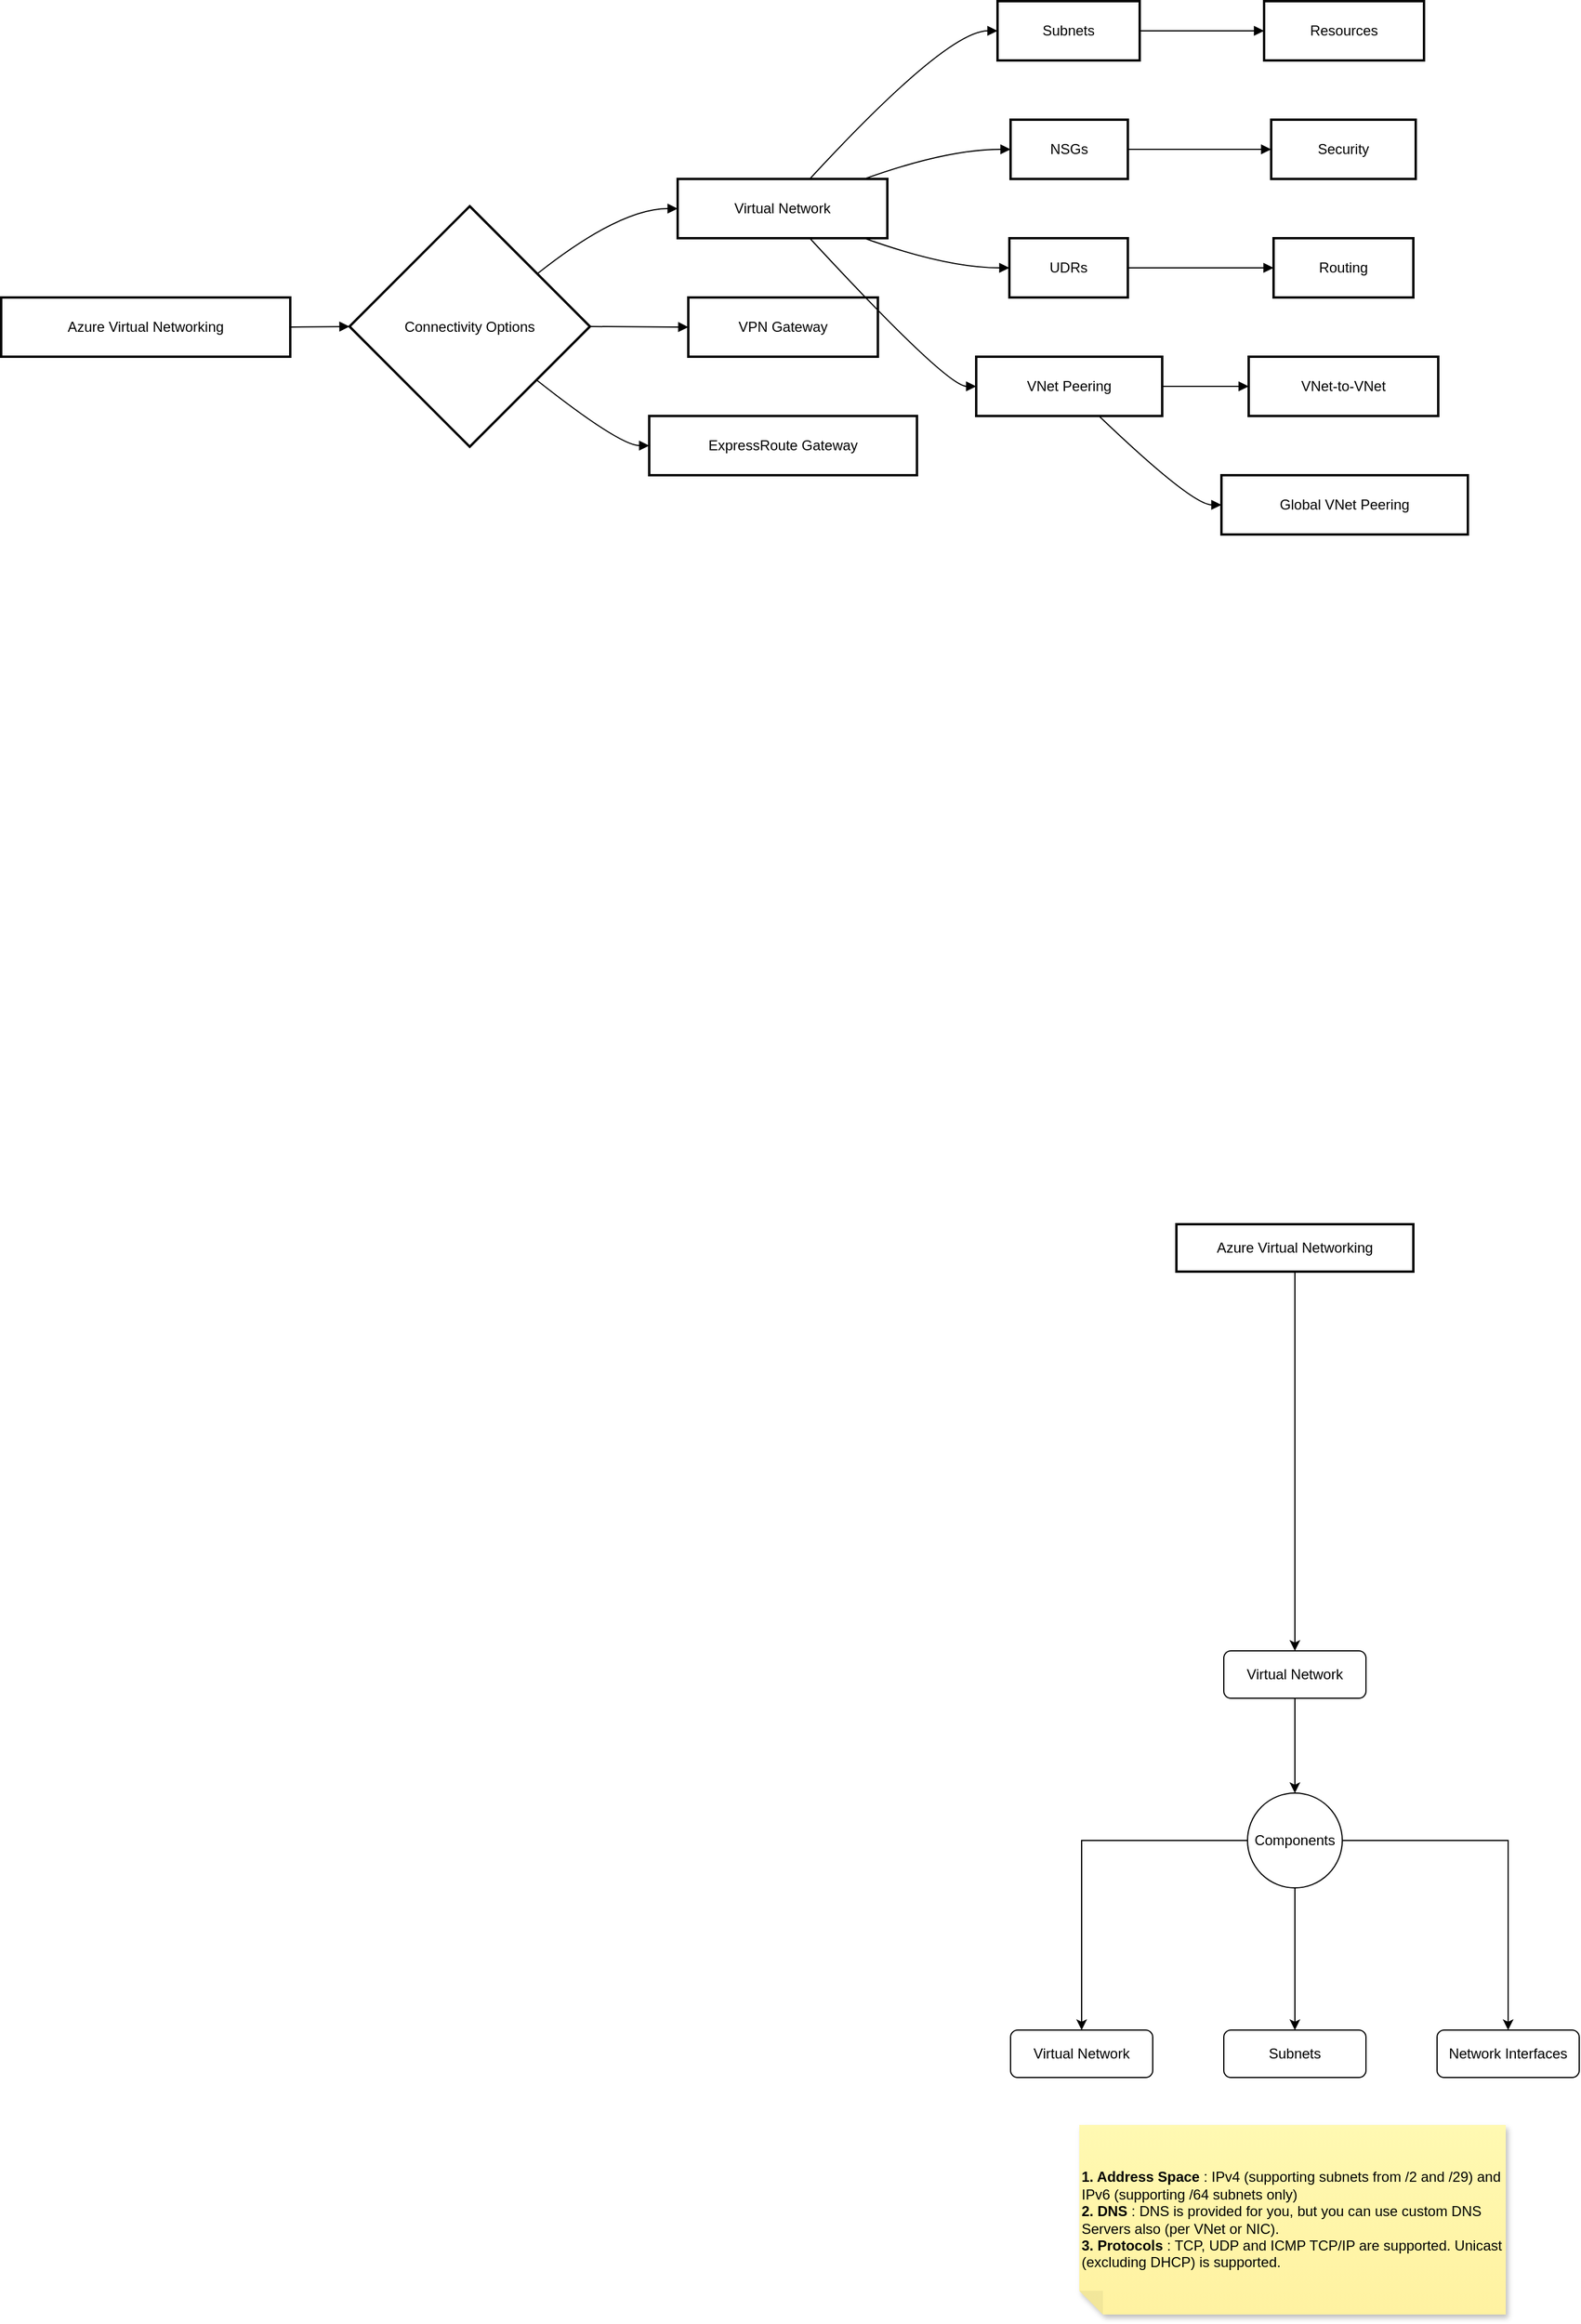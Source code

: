 <mxfile version="24.9.1">
  <diagram name="Virtual Networks" id="xwKyhlcGY5mZqGabK36-">
    <mxGraphModel dx="1728" dy="985" grid="1" gridSize="10" guides="1" tooltips="1" connect="1" arrows="1" fold="1" page="1" pageScale="1" pageWidth="1100" pageHeight="850" math="0" shadow="0">
      <root>
        <mxCell id="0" />
        <mxCell id="1" parent="0" />
        <mxCell id="2" value="Azure Virtual Networking" style="whiteSpace=wrap;strokeWidth=2;" parent="1" vertex="1">
          <mxGeometry x="8" y="258" width="244" height="50" as="geometry" />
        </mxCell>
        <mxCell id="3" value="Connectivity Options" style="rhombus;strokeWidth=2;whiteSpace=wrap;" parent="1" vertex="1">
          <mxGeometry x="302" y="181" width="203" height="203" as="geometry" />
        </mxCell>
        <mxCell id="4" value="Virtual Network" style="whiteSpace=wrap;strokeWidth=2;" parent="1" vertex="1">
          <mxGeometry x="579" y="158" width="177" height="50" as="geometry" />
        </mxCell>
        <mxCell id="5" value="VPN Gateway" style="whiteSpace=wrap;strokeWidth=2;" parent="1" vertex="1">
          <mxGeometry x="588" y="258" width="160" height="50" as="geometry" />
        </mxCell>
        <mxCell id="6" value="ExpressRoute Gateway" style="whiteSpace=wrap;strokeWidth=2;" parent="1" vertex="1">
          <mxGeometry x="555" y="358" width="226" height="50" as="geometry" />
        </mxCell>
        <mxCell id="7" value="Subnets" style="whiteSpace=wrap;strokeWidth=2;" parent="1" vertex="1">
          <mxGeometry x="849" y="8" width="120" height="50" as="geometry" />
        </mxCell>
        <mxCell id="8" value="NSGs" style="whiteSpace=wrap;strokeWidth=2;" parent="1" vertex="1">
          <mxGeometry x="860" y="108" width="99" height="50" as="geometry" />
        </mxCell>
        <mxCell id="9" value="UDRs" style="whiteSpace=wrap;strokeWidth=2;" parent="1" vertex="1">
          <mxGeometry x="859" y="208" width="100" height="50" as="geometry" />
        </mxCell>
        <mxCell id="10" value="VNet Peering" style="whiteSpace=wrap;strokeWidth=2;" parent="1" vertex="1">
          <mxGeometry x="831" y="308" width="157" height="50" as="geometry" />
        </mxCell>
        <mxCell id="11" value="Resources" style="whiteSpace=wrap;strokeWidth=2;" parent="1" vertex="1">
          <mxGeometry x="1074" y="8" width="135" height="50" as="geometry" />
        </mxCell>
        <mxCell id="12" value="Security" style="whiteSpace=wrap;strokeWidth=2;" parent="1" vertex="1">
          <mxGeometry x="1080" y="108" width="122" height="50" as="geometry" />
        </mxCell>
        <mxCell id="13" value="Routing" style="whiteSpace=wrap;strokeWidth=2;" parent="1" vertex="1">
          <mxGeometry x="1082" y="208" width="118" height="50" as="geometry" />
        </mxCell>
        <mxCell id="14" value="VNet-to-VNet" style="whiteSpace=wrap;strokeWidth=2;" parent="1" vertex="1">
          <mxGeometry x="1061" y="308" width="160" height="50" as="geometry" />
        </mxCell>
        <mxCell id="15" value="Global VNet Peering" style="whiteSpace=wrap;strokeWidth=2;" parent="1" vertex="1">
          <mxGeometry x="1038" y="408" width="208" height="50" as="geometry" />
        </mxCell>
        <mxCell id="16" value="" style="curved=1;startArrow=none;endArrow=block;exitX=1;exitY=0.5;entryX=0;entryY=0.5;" parent="1" source="2" target="3" edge="1">
          <mxGeometry relative="1" as="geometry">
            <Array as="points" />
          </mxGeometry>
        </mxCell>
        <mxCell id="17" value="" style="curved=1;startArrow=none;endArrow=block;exitX=1;exitY=0.11;entryX=0;entryY=0.5;" parent="1" source="3" target="4" edge="1">
          <mxGeometry relative="1" as="geometry">
            <Array as="points">
              <mxPoint x="530" y="183" />
            </Array>
          </mxGeometry>
        </mxCell>
        <mxCell id="18" value="" style="curved=1;startArrow=none;endArrow=block;exitX=1;exitY=0.5;entryX=0;entryY=0.5;" parent="1" source="3" target="5" edge="1">
          <mxGeometry relative="1" as="geometry">
            <Array as="points" />
          </mxGeometry>
        </mxCell>
        <mxCell id="19" value="" style="curved=1;startArrow=none;endArrow=block;exitX=1;exitY=0.9;entryX=0;entryY=0.5;" parent="1" source="3" target="6" edge="1">
          <mxGeometry relative="1" as="geometry">
            <Array as="points">
              <mxPoint x="530" y="383" />
            </Array>
          </mxGeometry>
        </mxCell>
        <mxCell id="20" value="" style="curved=1;startArrow=none;endArrow=block;exitX=0.63;exitY=0;entryX=0;entryY=0.5;" parent="1" source="4" target="7" edge="1">
          <mxGeometry relative="1" as="geometry">
            <Array as="points">
              <mxPoint x="806" y="33" />
            </Array>
          </mxGeometry>
        </mxCell>
        <mxCell id="21" value="" style="curved=1;startArrow=none;endArrow=block;exitX=0.89;exitY=0;entryX=0;entryY=0.5;" parent="1" source="4" target="8" edge="1">
          <mxGeometry relative="1" as="geometry">
            <Array as="points">
              <mxPoint x="806" y="133" />
            </Array>
          </mxGeometry>
        </mxCell>
        <mxCell id="22" value="" style="curved=1;startArrow=none;endArrow=block;exitX=0.89;exitY=1;entryX=0;entryY=0.5;" parent="1" source="4" target="9" edge="1">
          <mxGeometry relative="1" as="geometry">
            <Array as="points">
              <mxPoint x="806" y="233" />
            </Array>
          </mxGeometry>
        </mxCell>
        <mxCell id="23" value="" style="curved=1;startArrow=none;endArrow=block;exitX=0.63;exitY=1;entryX=0;entryY=0.5;" parent="1" source="4" target="10" edge="1">
          <mxGeometry relative="1" as="geometry">
            <Array as="points">
              <mxPoint x="806" y="333" />
            </Array>
          </mxGeometry>
        </mxCell>
        <mxCell id="24" value="" style="curved=1;startArrow=none;endArrow=block;exitX=1;exitY=0.5;entryX=0;entryY=0.5;" parent="1" source="7" target="11" edge="1">
          <mxGeometry relative="1" as="geometry">
            <Array as="points" />
          </mxGeometry>
        </mxCell>
        <mxCell id="25" value="" style="curved=1;startArrow=none;endArrow=block;exitX=1;exitY=0.5;entryX=0;entryY=0.5;" parent="1" source="8" target="12" edge="1">
          <mxGeometry relative="1" as="geometry">
            <Array as="points" />
          </mxGeometry>
        </mxCell>
        <mxCell id="26" value="" style="curved=1;startArrow=none;endArrow=block;exitX=1;exitY=0.5;entryX=0;entryY=0.5;" parent="1" source="9" target="13" edge="1">
          <mxGeometry relative="1" as="geometry">
            <Array as="points" />
          </mxGeometry>
        </mxCell>
        <mxCell id="27" value="" style="curved=1;startArrow=none;endArrow=block;exitX=1;exitY=0.5;entryX=0;entryY=0.5;" parent="1" source="10" target="14" edge="1">
          <mxGeometry relative="1" as="geometry">
            <Array as="points" />
          </mxGeometry>
        </mxCell>
        <mxCell id="28" value="" style="curved=1;startArrow=none;endArrow=block;exitX=0.66;exitY=1;entryX=0;entryY=0.5;" parent="1" source="10" target="15" edge="1">
          <mxGeometry relative="1" as="geometry">
            <Array as="points">
              <mxPoint x="1013" y="433" />
            </Array>
          </mxGeometry>
        </mxCell>
        <mxCell id="1B5nOFQUwSh8O8ZnLM8u-30" value="" style="edgeStyle=orthogonalEdgeStyle;rounded=0;orthogonalLoop=1;jettySize=auto;html=1;" edge="1" parent="1" source="1B5nOFQUwSh8O8ZnLM8u-28" target="1B5nOFQUwSh8O8ZnLM8u-31">
          <mxGeometry relative="1" as="geometry">
            <mxPoint x="1100" y="1400" as="targetPoint" />
          </mxGeometry>
        </mxCell>
        <mxCell id="1B5nOFQUwSh8O8ZnLM8u-28" value="Azure Virtual Networking" style="whiteSpace=wrap;strokeWidth=2;" vertex="1" parent="1">
          <mxGeometry x="1000" y="1040" width="200" height="40" as="geometry" />
        </mxCell>
        <mxCell id="1B5nOFQUwSh8O8ZnLM8u-33" value="" style="edgeStyle=orthogonalEdgeStyle;rounded=0;orthogonalLoop=1;jettySize=auto;html=1;" edge="1" parent="1" source="1B5nOFQUwSh8O8ZnLM8u-31" target="1B5nOFQUwSh8O8ZnLM8u-32">
          <mxGeometry relative="1" as="geometry" />
        </mxCell>
        <mxCell id="1B5nOFQUwSh8O8ZnLM8u-31" value="Virtual Network" style="rounded=1;whiteSpace=wrap;html=1;" vertex="1" parent="1">
          <mxGeometry x="1040" y="1400" width="120" height="40" as="geometry" />
        </mxCell>
        <mxCell id="1B5nOFQUwSh8O8ZnLM8u-35" value="" style="edgeStyle=orthogonalEdgeStyle;rounded=0;orthogonalLoop=1;jettySize=auto;html=1;" edge="1" parent="1" source="1B5nOFQUwSh8O8ZnLM8u-32" target="1B5nOFQUwSh8O8ZnLM8u-34">
          <mxGeometry relative="1" as="geometry" />
        </mxCell>
        <mxCell id="1B5nOFQUwSh8O8ZnLM8u-37" value="" style="edgeStyle=orthogonalEdgeStyle;rounded=0;orthogonalLoop=1;jettySize=auto;html=1;" edge="1" parent="1" source="1B5nOFQUwSh8O8ZnLM8u-32" target="1B5nOFQUwSh8O8ZnLM8u-36">
          <mxGeometry relative="1" as="geometry" />
        </mxCell>
        <mxCell id="1B5nOFQUwSh8O8ZnLM8u-39" value="" style="edgeStyle=orthogonalEdgeStyle;rounded=0;orthogonalLoop=1;jettySize=auto;html=1;" edge="1" parent="1" source="1B5nOFQUwSh8O8ZnLM8u-32" target="1B5nOFQUwSh8O8ZnLM8u-38">
          <mxGeometry relative="1" as="geometry" />
        </mxCell>
        <mxCell id="1B5nOFQUwSh8O8ZnLM8u-32" value="Components" style="ellipse;whiteSpace=wrap;html=1;rounded=1;" vertex="1" parent="1">
          <mxGeometry x="1060" y="1520" width="80" height="80" as="geometry" />
        </mxCell>
        <mxCell id="1B5nOFQUwSh8O8ZnLM8u-34" value="Virtual Network" style="whiteSpace=wrap;html=1;rounded=1;" vertex="1" parent="1">
          <mxGeometry x="860" y="1720" width="120" height="40" as="geometry" />
        </mxCell>
        <mxCell id="1B5nOFQUwSh8O8ZnLM8u-36" value="Subnets" style="whiteSpace=wrap;html=1;rounded=1;" vertex="1" parent="1">
          <mxGeometry x="1040" y="1720" width="120" height="40" as="geometry" />
        </mxCell>
        <mxCell id="1B5nOFQUwSh8O8ZnLM8u-38" value="Network Interfaces" style="whiteSpace=wrap;html=1;rounded=1;" vertex="1" parent="1">
          <mxGeometry x="1220" y="1720" width="120" height="40" as="geometry" />
        </mxCell>
        <mxCell id="1B5nOFQUwSh8O8ZnLM8u-40" value="&lt;div align=&quot;left&quot;&gt;&lt;b&gt;1. Address Space &lt;/b&gt;: IPv4 (supporting subnets from /2 and /29) and IPv6 (supporting /64 subnets only)&lt;/div&gt;&lt;div align=&quot;left&quot;&gt;&lt;b&gt;2. DNS&lt;/b&gt; : DNS is provided for you, but you can use custom DNS Servers also (per VNet or NIC).&lt;/div&gt;&lt;div align=&quot;left&quot;&gt;&lt;b&gt;3. Protocols&lt;/b&gt; : TCP, UDP and ICMP TCP/IP are supported. Unicast (excluding DHCP) is supported.&lt;br&gt;&lt;/div&gt;" style="shape=note;whiteSpace=wrap;html=1;backgroundOutline=1;fontColor=#000000;darkOpacity=0.05;fillColor=#FFF9B2;strokeColor=none;fillStyle=solid;direction=west;gradientDirection=north;gradientColor=#FFF2A1;shadow=1;size=20;pointerEvents=1;align=left;" vertex="1" parent="1">
          <mxGeometry x="918" y="1800" width="360" height="160" as="geometry" />
        </mxCell>
      </root>
    </mxGraphModel>
  </diagram>
</mxfile>
